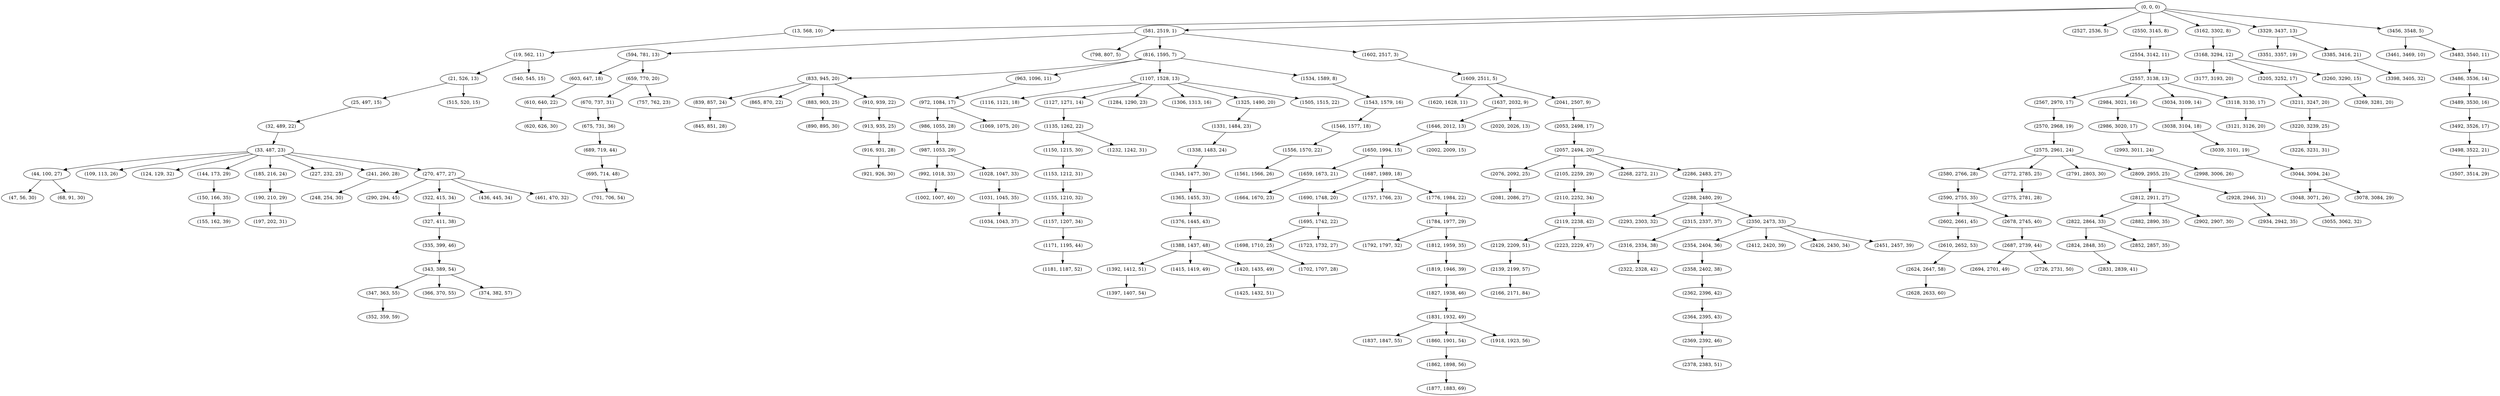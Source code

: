 digraph tree {
    "(0, 0, 0)";
    "(13, 568, 10)";
    "(19, 562, 11)";
    "(21, 526, 13)";
    "(25, 497, 15)";
    "(32, 489, 22)";
    "(33, 487, 23)";
    "(44, 100, 27)";
    "(47, 56, 30)";
    "(68, 91, 30)";
    "(109, 113, 26)";
    "(124, 129, 32)";
    "(144, 173, 29)";
    "(150, 166, 35)";
    "(155, 162, 39)";
    "(185, 216, 24)";
    "(190, 210, 29)";
    "(197, 202, 31)";
    "(227, 232, 25)";
    "(241, 260, 28)";
    "(248, 254, 30)";
    "(270, 477, 27)";
    "(290, 294, 45)";
    "(322, 415, 34)";
    "(327, 411, 38)";
    "(335, 399, 46)";
    "(343, 389, 54)";
    "(347, 363, 55)";
    "(352, 359, 59)";
    "(366, 370, 55)";
    "(374, 382, 57)";
    "(436, 445, 34)";
    "(461, 470, 32)";
    "(515, 520, 15)";
    "(540, 545, 15)";
    "(581, 2519, 1)";
    "(594, 781, 13)";
    "(603, 647, 18)";
    "(610, 640, 22)";
    "(620, 626, 30)";
    "(659, 770, 20)";
    "(670, 737, 31)";
    "(675, 731, 36)";
    "(689, 719, 44)";
    "(695, 714, 48)";
    "(701, 706, 54)";
    "(757, 762, 23)";
    "(798, 807, 5)";
    "(816, 1595, 7)";
    "(833, 945, 20)";
    "(839, 857, 24)";
    "(845, 851, 28)";
    "(865, 870, 22)";
    "(883, 903, 25)";
    "(890, 895, 30)";
    "(910, 939, 22)";
    "(913, 935, 25)";
    "(916, 931, 28)";
    "(921, 926, 30)";
    "(963, 1096, 11)";
    "(972, 1084, 17)";
    "(986, 1055, 28)";
    "(987, 1053, 29)";
    "(992, 1018, 33)";
    "(1002, 1007, 40)";
    "(1028, 1047, 33)";
    "(1031, 1045, 35)";
    "(1034, 1043, 37)";
    "(1069, 1075, 20)";
    "(1107, 1528, 13)";
    "(1116, 1121, 18)";
    "(1127, 1271, 14)";
    "(1135, 1262, 22)";
    "(1150, 1215, 30)";
    "(1153, 1212, 31)";
    "(1155, 1210, 32)";
    "(1157, 1207, 34)";
    "(1171, 1195, 44)";
    "(1181, 1187, 52)";
    "(1232, 1242, 31)";
    "(1284, 1290, 23)";
    "(1306, 1313, 16)";
    "(1325, 1490, 20)";
    "(1331, 1484, 23)";
    "(1338, 1483, 24)";
    "(1345, 1477, 30)";
    "(1365, 1455, 33)";
    "(1376, 1445, 43)";
    "(1388, 1437, 48)";
    "(1392, 1412, 51)";
    "(1397, 1407, 54)";
    "(1415, 1419, 49)";
    "(1420, 1435, 49)";
    "(1425, 1432, 51)";
    "(1505, 1515, 22)";
    "(1534, 1589, 8)";
    "(1543, 1579, 16)";
    "(1546, 1577, 18)";
    "(1556, 1570, 22)";
    "(1561, 1566, 26)";
    "(1602, 2517, 3)";
    "(1609, 2511, 5)";
    "(1620, 1628, 11)";
    "(1637, 2032, 9)";
    "(1646, 2012, 13)";
    "(1650, 1994, 15)";
    "(1659, 1673, 21)";
    "(1664, 1670, 23)";
    "(1687, 1989, 18)";
    "(1690, 1748, 20)";
    "(1695, 1742, 22)";
    "(1698, 1710, 25)";
    "(1702, 1707, 28)";
    "(1723, 1732, 27)";
    "(1757, 1766, 23)";
    "(1776, 1984, 22)";
    "(1784, 1977, 29)";
    "(1792, 1797, 32)";
    "(1812, 1959, 35)";
    "(1819, 1946, 39)";
    "(1827, 1938, 46)";
    "(1831, 1932, 49)";
    "(1837, 1847, 55)";
    "(1860, 1901, 54)";
    "(1862, 1898, 56)";
    "(1877, 1883, 69)";
    "(1918, 1923, 56)";
    "(2002, 2009, 15)";
    "(2020, 2026, 13)";
    "(2041, 2507, 9)";
    "(2053, 2498, 17)";
    "(2057, 2494, 20)";
    "(2076, 2092, 25)";
    "(2081, 2086, 27)";
    "(2105, 2259, 29)";
    "(2110, 2252, 34)";
    "(2119, 2238, 42)";
    "(2129, 2209, 51)";
    "(2139, 2199, 57)";
    "(2166, 2171, 84)";
    "(2223, 2229, 47)";
    "(2268, 2272, 21)";
    "(2286, 2483, 27)";
    "(2288, 2480, 29)";
    "(2293, 2303, 32)";
    "(2315, 2337, 37)";
    "(2316, 2334, 38)";
    "(2322, 2328, 42)";
    "(2350, 2473, 33)";
    "(2354, 2404, 36)";
    "(2358, 2402, 38)";
    "(2362, 2396, 42)";
    "(2364, 2395, 43)";
    "(2369, 2392, 46)";
    "(2378, 2383, 51)";
    "(2412, 2420, 39)";
    "(2426, 2430, 34)";
    "(2451, 2457, 39)";
    "(2527, 2536, 5)";
    "(2550, 3145, 8)";
    "(2554, 3142, 11)";
    "(2557, 3138, 13)";
    "(2567, 2970, 17)";
    "(2570, 2968, 19)";
    "(2575, 2961, 24)";
    "(2580, 2766, 28)";
    "(2590, 2755, 35)";
    "(2602, 2661, 45)";
    "(2610, 2652, 53)";
    "(2624, 2647, 58)";
    "(2628, 2633, 60)";
    "(2678, 2745, 40)";
    "(2687, 2739, 44)";
    "(2694, 2701, 49)";
    "(2726, 2731, 50)";
    "(2772, 2785, 25)";
    "(2775, 2781, 28)";
    "(2791, 2803, 30)";
    "(2809, 2955, 25)";
    "(2812, 2911, 27)";
    "(2822, 2864, 33)";
    "(2824, 2848, 35)";
    "(2831, 2839, 41)";
    "(2852, 2857, 35)";
    "(2882, 2890, 35)";
    "(2902, 2907, 30)";
    "(2928, 2946, 31)";
    "(2934, 2942, 35)";
    "(2984, 3021, 16)";
    "(2986, 3020, 17)";
    "(2993, 3011, 24)";
    "(2998, 3006, 26)";
    "(3034, 3109, 14)";
    "(3038, 3104, 18)";
    "(3039, 3101, 19)";
    "(3044, 3094, 24)";
    "(3048, 3071, 26)";
    "(3055, 3062, 32)";
    "(3078, 3084, 29)";
    "(3118, 3130, 17)";
    "(3121, 3126, 20)";
    "(3162, 3302, 8)";
    "(3168, 3294, 12)";
    "(3177, 3193, 20)";
    "(3205, 3252, 17)";
    "(3211, 3247, 20)";
    "(3220, 3239, 25)";
    "(3226, 3231, 31)";
    "(3260, 3290, 15)";
    "(3269, 3281, 20)";
    "(3329, 3437, 13)";
    "(3351, 3357, 19)";
    "(3385, 3416, 21)";
    "(3398, 3405, 32)";
    "(3456, 3548, 5)";
    "(3461, 3469, 10)";
    "(3483, 3540, 11)";
    "(3486, 3536, 14)";
    "(3489, 3530, 16)";
    "(3492, 3526, 17)";
    "(3498, 3522, 21)";
    "(3507, 3514, 29)";
    "(0, 0, 0)" -> "(13, 568, 10)";
    "(0, 0, 0)" -> "(581, 2519, 1)";
    "(0, 0, 0)" -> "(2527, 2536, 5)";
    "(0, 0, 0)" -> "(2550, 3145, 8)";
    "(0, 0, 0)" -> "(3162, 3302, 8)";
    "(0, 0, 0)" -> "(3329, 3437, 13)";
    "(0, 0, 0)" -> "(3456, 3548, 5)";
    "(13, 568, 10)" -> "(19, 562, 11)";
    "(19, 562, 11)" -> "(21, 526, 13)";
    "(19, 562, 11)" -> "(540, 545, 15)";
    "(21, 526, 13)" -> "(25, 497, 15)";
    "(21, 526, 13)" -> "(515, 520, 15)";
    "(25, 497, 15)" -> "(32, 489, 22)";
    "(32, 489, 22)" -> "(33, 487, 23)";
    "(33, 487, 23)" -> "(44, 100, 27)";
    "(33, 487, 23)" -> "(109, 113, 26)";
    "(33, 487, 23)" -> "(124, 129, 32)";
    "(33, 487, 23)" -> "(144, 173, 29)";
    "(33, 487, 23)" -> "(185, 216, 24)";
    "(33, 487, 23)" -> "(227, 232, 25)";
    "(33, 487, 23)" -> "(241, 260, 28)";
    "(33, 487, 23)" -> "(270, 477, 27)";
    "(44, 100, 27)" -> "(47, 56, 30)";
    "(44, 100, 27)" -> "(68, 91, 30)";
    "(144, 173, 29)" -> "(150, 166, 35)";
    "(150, 166, 35)" -> "(155, 162, 39)";
    "(185, 216, 24)" -> "(190, 210, 29)";
    "(190, 210, 29)" -> "(197, 202, 31)";
    "(241, 260, 28)" -> "(248, 254, 30)";
    "(270, 477, 27)" -> "(290, 294, 45)";
    "(270, 477, 27)" -> "(322, 415, 34)";
    "(270, 477, 27)" -> "(436, 445, 34)";
    "(270, 477, 27)" -> "(461, 470, 32)";
    "(322, 415, 34)" -> "(327, 411, 38)";
    "(327, 411, 38)" -> "(335, 399, 46)";
    "(335, 399, 46)" -> "(343, 389, 54)";
    "(343, 389, 54)" -> "(347, 363, 55)";
    "(343, 389, 54)" -> "(366, 370, 55)";
    "(343, 389, 54)" -> "(374, 382, 57)";
    "(347, 363, 55)" -> "(352, 359, 59)";
    "(581, 2519, 1)" -> "(594, 781, 13)";
    "(581, 2519, 1)" -> "(798, 807, 5)";
    "(581, 2519, 1)" -> "(816, 1595, 7)";
    "(581, 2519, 1)" -> "(1602, 2517, 3)";
    "(594, 781, 13)" -> "(603, 647, 18)";
    "(594, 781, 13)" -> "(659, 770, 20)";
    "(603, 647, 18)" -> "(610, 640, 22)";
    "(610, 640, 22)" -> "(620, 626, 30)";
    "(659, 770, 20)" -> "(670, 737, 31)";
    "(659, 770, 20)" -> "(757, 762, 23)";
    "(670, 737, 31)" -> "(675, 731, 36)";
    "(675, 731, 36)" -> "(689, 719, 44)";
    "(689, 719, 44)" -> "(695, 714, 48)";
    "(695, 714, 48)" -> "(701, 706, 54)";
    "(816, 1595, 7)" -> "(833, 945, 20)";
    "(816, 1595, 7)" -> "(963, 1096, 11)";
    "(816, 1595, 7)" -> "(1107, 1528, 13)";
    "(816, 1595, 7)" -> "(1534, 1589, 8)";
    "(833, 945, 20)" -> "(839, 857, 24)";
    "(833, 945, 20)" -> "(865, 870, 22)";
    "(833, 945, 20)" -> "(883, 903, 25)";
    "(833, 945, 20)" -> "(910, 939, 22)";
    "(839, 857, 24)" -> "(845, 851, 28)";
    "(883, 903, 25)" -> "(890, 895, 30)";
    "(910, 939, 22)" -> "(913, 935, 25)";
    "(913, 935, 25)" -> "(916, 931, 28)";
    "(916, 931, 28)" -> "(921, 926, 30)";
    "(963, 1096, 11)" -> "(972, 1084, 17)";
    "(972, 1084, 17)" -> "(986, 1055, 28)";
    "(972, 1084, 17)" -> "(1069, 1075, 20)";
    "(986, 1055, 28)" -> "(987, 1053, 29)";
    "(987, 1053, 29)" -> "(992, 1018, 33)";
    "(987, 1053, 29)" -> "(1028, 1047, 33)";
    "(992, 1018, 33)" -> "(1002, 1007, 40)";
    "(1028, 1047, 33)" -> "(1031, 1045, 35)";
    "(1031, 1045, 35)" -> "(1034, 1043, 37)";
    "(1107, 1528, 13)" -> "(1116, 1121, 18)";
    "(1107, 1528, 13)" -> "(1127, 1271, 14)";
    "(1107, 1528, 13)" -> "(1284, 1290, 23)";
    "(1107, 1528, 13)" -> "(1306, 1313, 16)";
    "(1107, 1528, 13)" -> "(1325, 1490, 20)";
    "(1107, 1528, 13)" -> "(1505, 1515, 22)";
    "(1127, 1271, 14)" -> "(1135, 1262, 22)";
    "(1135, 1262, 22)" -> "(1150, 1215, 30)";
    "(1135, 1262, 22)" -> "(1232, 1242, 31)";
    "(1150, 1215, 30)" -> "(1153, 1212, 31)";
    "(1153, 1212, 31)" -> "(1155, 1210, 32)";
    "(1155, 1210, 32)" -> "(1157, 1207, 34)";
    "(1157, 1207, 34)" -> "(1171, 1195, 44)";
    "(1171, 1195, 44)" -> "(1181, 1187, 52)";
    "(1325, 1490, 20)" -> "(1331, 1484, 23)";
    "(1331, 1484, 23)" -> "(1338, 1483, 24)";
    "(1338, 1483, 24)" -> "(1345, 1477, 30)";
    "(1345, 1477, 30)" -> "(1365, 1455, 33)";
    "(1365, 1455, 33)" -> "(1376, 1445, 43)";
    "(1376, 1445, 43)" -> "(1388, 1437, 48)";
    "(1388, 1437, 48)" -> "(1392, 1412, 51)";
    "(1388, 1437, 48)" -> "(1415, 1419, 49)";
    "(1388, 1437, 48)" -> "(1420, 1435, 49)";
    "(1392, 1412, 51)" -> "(1397, 1407, 54)";
    "(1420, 1435, 49)" -> "(1425, 1432, 51)";
    "(1534, 1589, 8)" -> "(1543, 1579, 16)";
    "(1543, 1579, 16)" -> "(1546, 1577, 18)";
    "(1546, 1577, 18)" -> "(1556, 1570, 22)";
    "(1556, 1570, 22)" -> "(1561, 1566, 26)";
    "(1602, 2517, 3)" -> "(1609, 2511, 5)";
    "(1609, 2511, 5)" -> "(1620, 1628, 11)";
    "(1609, 2511, 5)" -> "(1637, 2032, 9)";
    "(1609, 2511, 5)" -> "(2041, 2507, 9)";
    "(1637, 2032, 9)" -> "(1646, 2012, 13)";
    "(1637, 2032, 9)" -> "(2020, 2026, 13)";
    "(1646, 2012, 13)" -> "(1650, 1994, 15)";
    "(1646, 2012, 13)" -> "(2002, 2009, 15)";
    "(1650, 1994, 15)" -> "(1659, 1673, 21)";
    "(1650, 1994, 15)" -> "(1687, 1989, 18)";
    "(1659, 1673, 21)" -> "(1664, 1670, 23)";
    "(1687, 1989, 18)" -> "(1690, 1748, 20)";
    "(1687, 1989, 18)" -> "(1757, 1766, 23)";
    "(1687, 1989, 18)" -> "(1776, 1984, 22)";
    "(1690, 1748, 20)" -> "(1695, 1742, 22)";
    "(1695, 1742, 22)" -> "(1698, 1710, 25)";
    "(1695, 1742, 22)" -> "(1723, 1732, 27)";
    "(1698, 1710, 25)" -> "(1702, 1707, 28)";
    "(1776, 1984, 22)" -> "(1784, 1977, 29)";
    "(1784, 1977, 29)" -> "(1792, 1797, 32)";
    "(1784, 1977, 29)" -> "(1812, 1959, 35)";
    "(1812, 1959, 35)" -> "(1819, 1946, 39)";
    "(1819, 1946, 39)" -> "(1827, 1938, 46)";
    "(1827, 1938, 46)" -> "(1831, 1932, 49)";
    "(1831, 1932, 49)" -> "(1837, 1847, 55)";
    "(1831, 1932, 49)" -> "(1860, 1901, 54)";
    "(1831, 1932, 49)" -> "(1918, 1923, 56)";
    "(1860, 1901, 54)" -> "(1862, 1898, 56)";
    "(1862, 1898, 56)" -> "(1877, 1883, 69)";
    "(2041, 2507, 9)" -> "(2053, 2498, 17)";
    "(2053, 2498, 17)" -> "(2057, 2494, 20)";
    "(2057, 2494, 20)" -> "(2076, 2092, 25)";
    "(2057, 2494, 20)" -> "(2105, 2259, 29)";
    "(2057, 2494, 20)" -> "(2268, 2272, 21)";
    "(2057, 2494, 20)" -> "(2286, 2483, 27)";
    "(2076, 2092, 25)" -> "(2081, 2086, 27)";
    "(2105, 2259, 29)" -> "(2110, 2252, 34)";
    "(2110, 2252, 34)" -> "(2119, 2238, 42)";
    "(2119, 2238, 42)" -> "(2129, 2209, 51)";
    "(2119, 2238, 42)" -> "(2223, 2229, 47)";
    "(2129, 2209, 51)" -> "(2139, 2199, 57)";
    "(2139, 2199, 57)" -> "(2166, 2171, 84)";
    "(2286, 2483, 27)" -> "(2288, 2480, 29)";
    "(2288, 2480, 29)" -> "(2293, 2303, 32)";
    "(2288, 2480, 29)" -> "(2315, 2337, 37)";
    "(2288, 2480, 29)" -> "(2350, 2473, 33)";
    "(2315, 2337, 37)" -> "(2316, 2334, 38)";
    "(2316, 2334, 38)" -> "(2322, 2328, 42)";
    "(2350, 2473, 33)" -> "(2354, 2404, 36)";
    "(2350, 2473, 33)" -> "(2412, 2420, 39)";
    "(2350, 2473, 33)" -> "(2426, 2430, 34)";
    "(2350, 2473, 33)" -> "(2451, 2457, 39)";
    "(2354, 2404, 36)" -> "(2358, 2402, 38)";
    "(2358, 2402, 38)" -> "(2362, 2396, 42)";
    "(2362, 2396, 42)" -> "(2364, 2395, 43)";
    "(2364, 2395, 43)" -> "(2369, 2392, 46)";
    "(2369, 2392, 46)" -> "(2378, 2383, 51)";
    "(2550, 3145, 8)" -> "(2554, 3142, 11)";
    "(2554, 3142, 11)" -> "(2557, 3138, 13)";
    "(2557, 3138, 13)" -> "(2567, 2970, 17)";
    "(2557, 3138, 13)" -> "(2984, 3021, 16)";
    "(2557, 3138, 13)" -> "(3034, 3109, 14)";
    "(2557, 3138, 13)" -> "(3118, 3130, 17)";
    "(2567, 2970, 17)" -> "(2570, 2968, 19)";
    "(2570, 2968, 19)" -> "(2575, 2961, 24)";
    "(2575, 2961, 24)" -> "(2580, 2766, 28)";
    "(2575, 2961, 24)" -> "(2772, 2785, 25)";
    "(2575, 2961, 24)" -> "(2791, 2803, 30)";
    "(2575, 2961, 24)" -> "(2809, 2955, 25)";
    "(2580, 2766, 28)" -> "(2590, 2755, 35)";
    "(2590, 2755, 35)" -> "(2602, 2661, 45)";
    "(2590, 2755, 35)" -> "(2678, 2745, 40)";
    "(2602, 2661, 45)" -> "(2610, 2652, 53)";
    "(2610, 2652, 53)" -> "(2624, 2647, 58)";
    "(2624, 2647, 58)" -> "(2628, 2633, 60)";
    "(2678, 2745, 40)" -> "(2687, 2739, 44)";
    "(2687, 2739, 44)" -> "(2694, 2701, 49)";
    "(2687, 2739, 44)" -> "(2726, 2731, 50)";
    "(2772, 2785, 25)" -> "(2775, 2781, 28)";
    "(2809, 2955, 25)" -> "(2812, 2911, 27)";
    "(2809, 2955, 25)" -> "(2928, 2946, 31)";
    "(2812, 2911, 27)" -> "(2822, 2864, 33)";
    "(2812, 2911, 27)" -> "(2882, 2890, 35)";
    "(2812, 2911, 27)" -> "(2902, 2907, 30)";
    "(2822, 2864, 33)" -> "(2824, 2848, 35)";
    "(2822, 2864, 33)" -> "(2852, 2857, 35)";
    "(2824, 2848, 35)" -> "(2831, 2839, 41)";
    "(2928, 2946, 31)" -> "(2934, 2942, 35)";
    "(2984, 3021, 16)" -> "(2986, 3020, 17)";
    "(2986, 3020, 17)" -> "(2993, 3011, 24)";
    "(2993, 3011, 24)" -> "(2998, 3006, 26)";
    "(3034, 3109, 14)" -> "(3038, 3104, 18)";
    "(3038, 3104, 18)" -> "(3039, 3101, 19)";
    "(3039, 3101, 19)" -> "(3044, 3094, 24)";
    "(3044, 3094, 24)" -> "(3048, 3071, 26)";
    "(3044, 3094, 24)" -> "(3078, 3084, 29)";
    "(3048, 3071, 26)" -> "(3055, 3062, 32)";
    "(3118, 3130, 17)" -> "(3121, 3126, 20)";
    "(3162, 3302, 8)" -> "(3168, 3294, 12)";
    "(3168, 3294, 12)" -> "(3177, 3193, 20)";
    "(3168, 3294, 12)" -> "(3205, 3252, 17)";
    "(3168, 3294, 12)" -> "(3260, 3290, 15)";
    "(3205, 3252, 17)" -> "(3211, 3247, 20)";
    "(3211, 3247, 20)" -> "(3220, 3239, 25)";
    "(3220, 3239, 25)" -> "(3226, 3231, 31)";
    "(3260, 3290, 15)" -> "(3269, 3281, 20)";
    "(3329, 3437, 13)" -> "(3351, 3357, 19)";
    "(3329, 3437, 13)" -> "(3385, 3416, 21)";
    "(3385, 3416, 21)" -> "(3398, 3405, 32)";
    "(3456, 3548, 5)" -> "(3461, 3469, 10)";
    "(3456, 3548, 5)" -> "(3483, 3540, 11)";
    "(3483, 3540, 11)" -> "(3486, 3536, 14)";
    "(3486, 3536, 14)" -> "(3489, 3530, 16)";
    "(3489, 3530, 16)" -> "(3492, 3526, 17)";
    "(3492, 3526, 17)" -> "(3498, 3522, 21)";
    "(3498, 3522, 21)" -> "(3507, 3514, 29)";
}
